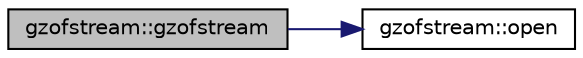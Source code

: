 digraph "gzofstream::gzofstream"
{
  edge [fontname="Helvetica",fontsize="10",labelfontname="Helvetica",labelfontsize="10"];
  node [fontname="Helvetica",fontsize="10",shape=record];
  rankdir="LR";
  Node1 [label="gzofstream::gzofstream",height=0.2,width=0.4,color="black", fillcolor="grey75", style="filled", fontcolor="black"];
  Node1 -> Node2 [color="midnightblue",fontsize="10",style="solid",fontname="Helvetica"];
  Node2 [label="gzofstream::open",height=0.2,width=0.4,color="black", fillcolor="white", style="filled",URL="$classgzofstream.html#aee3eb31f07eda7f5ad1f60d59ea4b239",tooltip="Open gzipped file. "];
}
